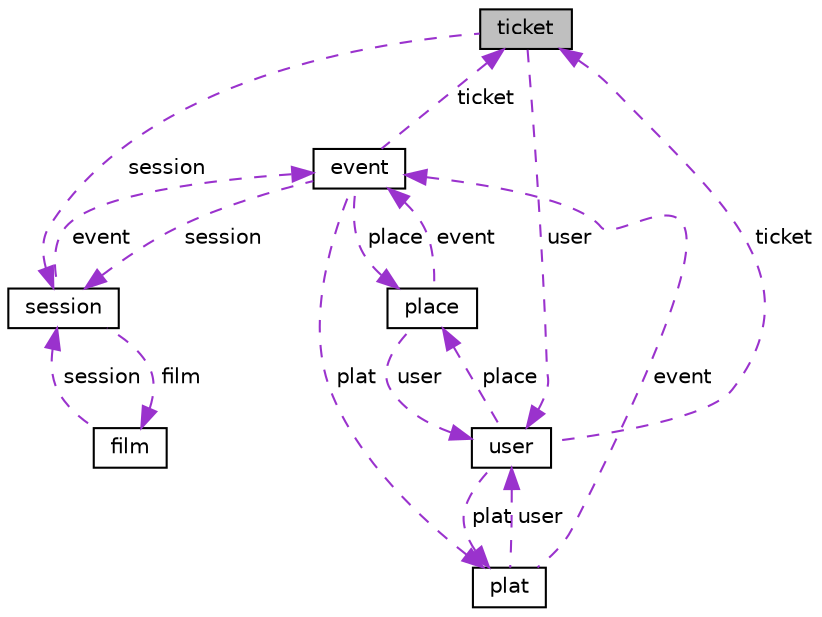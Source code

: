 digraph "ticket"
{
 // LATEX_PDF_SIZE
  edge [fontname="Helvetica",fontsize="10",labelfontname="Helvetica",labelfontsize="10"];
  node [fontname="Helvetica",fontsize="10",shape=record];
  Node1 [label="ticket",height=0.2,width=0.4,color="black", fillcolor="grey75", style="filled", fontcolor="black",tooltip=" "];
  Node2 -> Node1 [dir="back",color="darkorchid3",fontsize="10",style="dashed",label=" session" ,fontname="Helvetica"];
  Node2 [label="session",height=0.2,width=0.4,color="black", fillcolor="white", style="filled",URL="$structsession.html",tooltip=" "];
  Node3 -> Node2 [dir="back",color="darkorchid3",fontsize="10",style="dashed",label=" film" ,fontname="Helvetica"];
  Node3 [label="film",height=0.2,width=0.4,color="black", fillcolor="white", style="filled",URL="$structfilm.html",tooltip=" "];
  Node2 -> Node3 [dir="back",color="darkorchid3",fontsize="10",style="dashed",label=" session" ,fontname="Helvetica"];
  Node4 -> Node2 [dir="back",color="darkorchid3",fontsize="10",style="dashed",label=" event" ,fontname="Helvetica"];
  Node4 [label="event",height=0.2,width=0.4,color="black", fillcolor="white", style="filled",URL="$structevent.html",tooltip=" "];
  Node5 -> Node4 [dir="back",color="darkorchid3",fontsize="10",style="dashed",label=" place" ,fontname="Helvetica"];
  Node5 [label="place",height=0.2,width=0.4,color="black", fillcolor="white", style="filled",URL="$structplace.html",tooltip=" "];
  Node4 -> Node5 [dir="back",color="darkorchid3",fontsize="10",style="dashed",label=" event" ,fontname="Helvetica"];
  Node6 -> Node5 [dir="back",color="darkorchid3",fontsize="10",style="dashed",label=" user" ,fontname="Helvetica"];
  Node6 [label="user",height=0.2,width=0.4,color="black", fillcolor="white", style="filled",URL="$structuser.html",tooltip=" "];
  Node5 -> Node6 [dir="back",color="darkorchid3",fontsize="10",style="dashed",label=" place" ,fontname="Helvetica"];
  Node1 -> Node6 [dir="back",color="darkorchid3",fontsize="10",style="dashed",label=" ticket" ,fontname="Helvetica"];
  Node7 -> Node6 [dir="back",color="darkorchid3",fontsize="10",style="dashed",label=" plat" ,fontname="Helvetica"];
  Node7 [label="plat",height=0.2,width=0.4,color="black", fillcolor="white", style="filled",URL="$structplat.html",tooltip=" "];
  Node4 -> Node7 [dir="back",color="darkorchid3",fontsize="10",style="dashed",label=" event" ,fontname="Helvetica"];
  Node6 -> Node7 [dir="back",color="darkorchid3",fontsize="10",style="dashed",label=" user" ,fontname="Helvetica"];
  Node2 -> Node4 [dir="back",color="darkorchid3",fontsize="10",style="dashed",label=" session" ,fontname="Helvetica"];
  Node1 -> Node4 [dir="back",color="darkorchid3",fontsize="10",style="dashed",label=" ticket" ,fontname="Helvetica"];
  Node7 -> Node4 [dir="back",color="darkorchid3",fontsize="10",style="dashed",label=" plat" ,fontname="Helvetica"];
  Node6 -> Node1 [dir="back",color="darkorchid3",fontsize="10",style="dashed",label=" user" ,fontname="Helvetica"];
}
